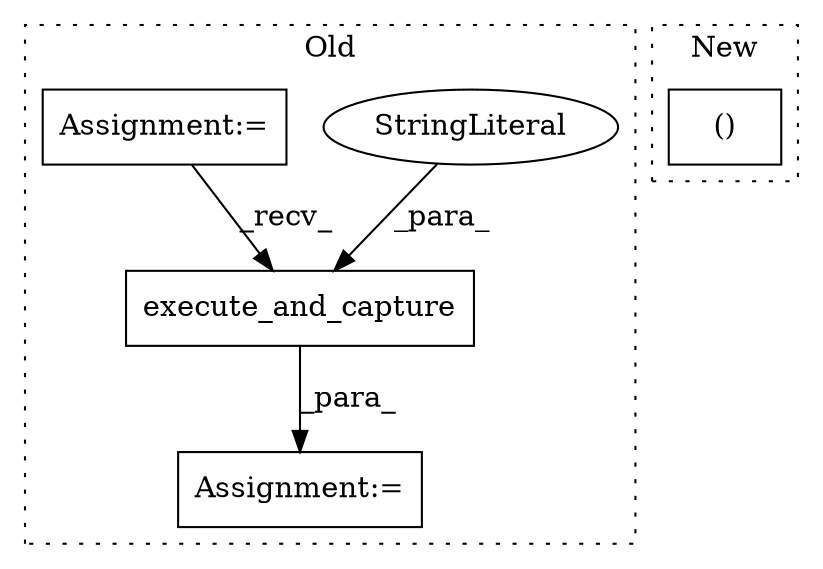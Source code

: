 digraph G {
subgraph cluster0 {
1 [label="execute_and_capture" a="32" s="14648,14681" l="20,1" shape="box"];
3 [label="StringLiteral" a="45" s="14668" l="8" shape="ellipse"];
4 [label="Assignment:=" a="7" s="14638" l="2" shape="box"];
5 [label="Assignment:=" a="7" s="14134" l="7" shape="box"];
label = "Old";
style="dotted";
}
subgraph cluster1 {
2 [label="()" a="106" s="12563" l="15" shape="box"];
label = "New";
style="dotted";
}
1 -> 4 [label="_para_"];
3 -> 1 [label="_para_"];
5 -> 1 [label="_recv_"];
}